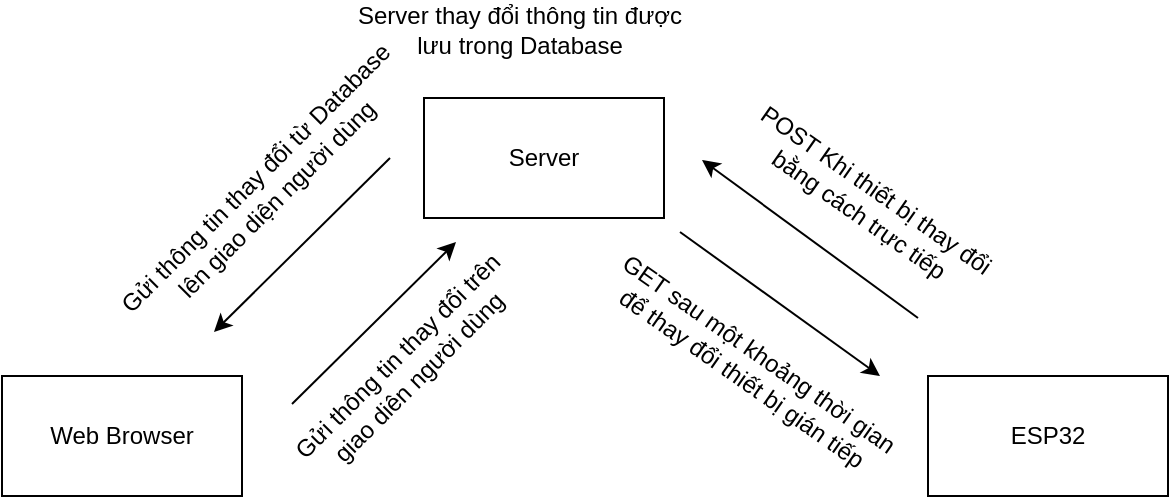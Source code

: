 <mxfile>
    <diagram id="QMdnXOf88zgAGLv768P3" name="Page-1">
        <mxGraphModel dx="1001" dy="888" grid="0" gridSize="10" guides="1" tooltips="1" connect="1" arrows="1" fold="1" page="0" pageScale="1" pageWidth="850" pageHeight="1100" math="0" shadow="0">
            <root>
                <mxCell id="0"/>
                <mxCell id="1" parent="0"/>
                <mxCell id="2" value="Server" style="rounded=0;whiteSpace=wrap;html=1;" vertex="1" parent="1">
                    <mxGeometry x="119" y="42" width="120" height="60" as="geometry"/>
                </mxCell>
                <mxCell id="3" value="Web Browser" style="rounded=0;whiteSpace=wrap;html=1;" vertex="1" parent="1">
                    <mxGeometry x="-92" y="181" width="120" height="60" as="geometry"/>
                </mxCell>
                <mxCell id="4" value="ESP32" style="rounded=0;whiteSpace=wrap;html=1;" vertex="1" parent="1">
                    <mxGeometry x="371" y="181" width="120" height="60" as="geometry"/>
                </mxCell>
                <mxCell id="7" value="GET sau một khoảng thời gian để thay đổi thiết bị gián tiếp" style="text;html=1;strokeColor=none;fillColor=none;align=center;verticalAlign=middle;whiteSpace=wrap;rounded=0;rotation=35;" vertex="1" parent="1">
                    <mxGeometry x="194" y="161" width="177" height="30" as="geometry"/>
                </mxCell>
                <mxCell id="8" value="POST Khi thiết bị thay đổi bằng cách trực tiếp" style="text;html=1;strokeColor=none;fillColor=none;align=center;verticalAlign=middle;whiteSpace=wrap;rounded=0;rotation=35;" vertex="1" parent="1">
                    <mxGeometry x="261" y="79" width="160" height="30" as="geometry"/>
                </mxCell>
                <mxCell id="10" value="Server thay đổi thông tin được lưu trong Database" style="text;html=1;strokeColor=none;fillColor=none;align=center;verticalAlign=middle;whiteSpace=wrap;rounded=0;" vertex="1" parent="1">
                    <mxGeometry x="85" y="-7" width="164" height="30" as="geometry"/>
                </mxCell>
                <mxCell id="12" value="" style="endArrow=classic;html=1;" edge="1" parent="1">
                    <mxGeometry width="50" height="50" relative="1" as="geometry">
                        <mxPoint x="53" y="195" as="sourcePoint"/>
                        <mxPoint x="135" y="114" as="targetPoint"/>
                    </mxGeometry>
                </mxCell>
                <mxCell id="13" value="Gửi thông tin thay đổi trên giao diên người dùng" style="text;html=1;strokeColor=none;fillColor=none;align=center;verticalAlign=middle;whiteSpace=wrap;rounded=0;rotation=-45;" vertex="1" parent="1">
                    <mxGeometry x="34" y="161" width="154" height="30" as="geometry"/>
                </mxCell>
                <mxCell id="14" value="" style="endArrow=classic;html=1;" edge="1" parent="1">
                    <mxGeometry width="50" height="50" relative="1" as="geometry">
                        <mxPoint x="102" y="72" as="sourcePoint"/>
                        <mxPoint x="14" y="159" as="targetPoint"/>
                    </mxGeometry>
                </mxCell>
                <mxCell id="15" value="Gửi thông tin thay đổi từ Database lên giao diện người dùng" style="text;html=1;strokeColor=none;fillColor=none;align=center;verticalAlign=middle;whiteSpace=wrap;rounded=0;rotation=-45;" vertex="1" parent="1">
                    <mxGeometry x="-58" y="72" width="196" height="30" as="geometry"/>
                </mxCell>
                <mxCell id="16" value="" style="endArrow=classic;html=1;" edge="1" parent="1">
                    <mxGeometry width="50" height="50" relative="1" as="geometry">
                        <mxPoint x="366" y="152" as="sourcePoint"/>
                        <mxPoint x="258" y="73" as="targetPoint"/>
                    </mxGeometry>
                </mxCell>
                <mxCell id="18" value="" style="endArrow=classic;html=1;" edge="1" parent="1">
                    <mxGeometry width="50" height="50" relative="1" as="geometry">
                        <mxPoint x="247" y="109" as="sourcePoint"/>
                        <mxPoint x="347" y="181" as="targetPoint"/>
                    </mxGeometry>
                </mxCell>
            </root>
        </mxGraphModel>
    </diagram>
</mxfile>